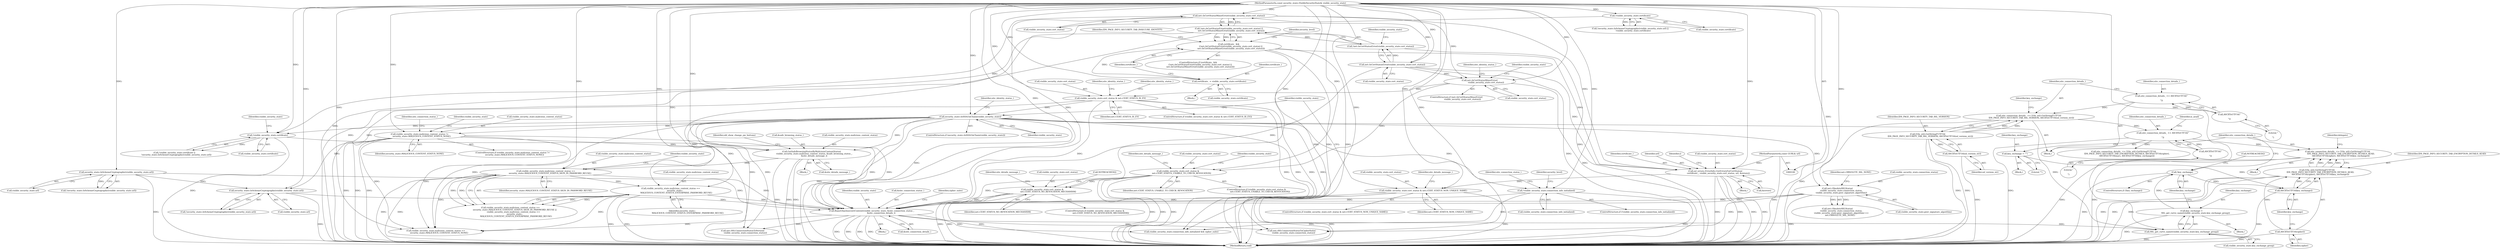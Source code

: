 digraph "0_Chrome_7cde8513c12a6e8ec5d1d1eb1cfd078d9adad3ef@API" {
"1000591" [label="(Call,site_connection_details_ += l10n_util::GetStringFUTF16(\n          IDS_PAGE_INFO_SECURITY_TAB_ENCRYPTION_DETAILS_AEAD,\n          ASCIIToUTF16(cipher), ASCIIToUTF16(key_exchange)))"];
"1000593" [label="(Call,l10n_util::GetStringFUTF16(\n          IDS_PAGE_INFO_SECURITY_TAB_ENCRYPTION_DETAILS_AEAD,\n          ASCIIToUTF16(cipher), ASCIIToUTF16(key_exchange)))"];
"1000595" [label="(Call,ASCIIToUTF16(cipher))"];
"1000597" [label="(Call,ASCIIToUTF16(key_exchange))"];
"1000588" [label="(Call,key_exchange = \"\")"];
"1000584" [label="(Call,!key_exchange)"];
"1000577" [label="(Call,key_exchange =\n            SSL_get_curve_name(visible_security_state.key_exchange_group))"];
"1000579" [label="(Call,SSL_get_curve_name(visible_security_state.key_exchange_group))"];
"1000508" [label="(Call,ReportAnyInsecureContent(visible_security_state, &site_connection_status_,\n                             &site_connection_details_))"];
"1000187" [label="(Call,net::IsCertStatusMinorError(visible_security_state.cert_status))"];
"1000183" [label="(Call,net::IsCertStatusError(visible_security_state.cert_status))"];
"1000103" [label="(MethodParameterIn,const security_state::VisibleSecurityState& visible_security_state)"];
"1000232" [label="(Call,visible_security_state.cert_status &\n           net::CERT_STATUS_UNABLE_TO_CHECK_REVOCATION)"];
"1000208" [label="(Call,net::IsCertStatusMinorError(\n                   visible_security_state.cert_status))"];
"1000471" [label="(Call,!visible_security_state.connection_info_initialized)"];
"1000313" [label="(Call,security_state::IsSHA1InChain(visible_security_state))"];
"1000262" [label="(Call,visible_security_state.cert_status & net::CERT_STATUS_IS_EV)"];
"1000423" [label="(Call,visible_security_state.malicious_content_status ==\n             security_state::MALICIOUS_CONTENT_STATUS_SIGN_IN_PASSWORD_REUSE)"];
"1000408" [label="(Call,GetSafeBrowsingStatusByMaliciousContentStatus(\n        visible_security_state.malicious_content_status, &safe_browsing_status_,\n        &site_details_message_))"];
"1000402" [label="(Call,visible_security_state.malicious_content_status !=\n      security_state::MALICIOUS_CONTENT_STATUS_NONE)"];
"1000452" [label="(Call,!visible_security_state.certificate)"];
"1000338" [label="(Call,!visible_security_state.certificate)"];
"1000489" [label="(Call,net::ObsoleteSSLStatus(\n            visible_security_state.connection_status,\n            visible_security_state.peer_signature_algorithm))"];
"1000457" [label="(Call,security_state::IsSchemeCryptographic(visible_security_state.url))"];
"1000334" [label="(Call,security_state::IsSchemeCryptographic(visible_security_state.url))"];
"1000244" [label="(Call,visible_security_state.cert_status &\n                  net::CERT_STATUS_NO_REVOCATION_MECHANISM)"];
"1000387" [label="(Call,visible_security_state.cert_status & net::CERT_STATUS_NON_UNIQUE_NAME)"];
"1000361" [label="(Call,ssl_errors::ErrorInfo::GetErrorsForCertStatus(\n         certificate_, visible_security_state.cert_status, url, &errors))"];
"1000179" [label="(Call,certificate_ &&\n      (!net::IsCertStatusError(visible_security_state.cert_status) ||\n       net::IsCertStatusMinorError(visible_security_state.cert_status)))"];
"1000173" [label="(Call,certificate_ = visible_security_state.certificate)"];
"1000181" [label="(Call,!net::IsCertStatusError(visible_security_state.cert_status) ||\n       net::IsCertStatusMinorError(visible_security_state.cert_status))"];
"1000182" [label="(Call,!net::IsCertStatusError(visible_security_state.cert_status))"];
"1000101" [label="(MethodParameterIn,const GURL& url)"];
"1000428" [label="(Call,visible_security_state.malicious_content_status ==\n             security_state::\n                 MALICIOUS_CONTENT_STATUS_ENTERPRISE_PASSWORD_REUSE)"];
"1000567" [label="(Call,site_connection_details_ += ASCIIToUTF16(\"\n\n\"))"];
"1000569" [label="(Call,ASCIIToUTF16(\"\n\n\"))"];
"1000544" [label="(Call,site_connection_details_ += l10n_util::GetStringFUTF16(\n        IDS_PAGE_INFO_SECURITY_TAB_SSL_VERSION, ASCIIToUTF16(ssl_version_str)))"];
"1000546" [label="(Call,l10n_util::GetStringFUTF16(\n        IDS_PAGE_INFO_SECURITY_TAB_SSL_VERSION, ASCIIToUTF16(ssl_version_str)))"];
"1000548" [label="(Call,ASCIIToUTF16(ssl_version_str))"];
"1000540" [label="(Call,site_connection_details_ += ASCIIToUTF16(\"\n\n\"))"];
"1000542" [label="(Call,ASCIIToUTF16(\"\n\n\"))"];
"1000572" [label="(Identifier,is_aead)"];
"1000182" [label="(Call,!net::IsCertStatusError(visible_security_state.cert_status))"];
"1000509" [label="(Identifier,visible_security_state)"];
"1000243" [label="(ControlStructure,if (visible_security_state.cert_status &\n                  net::CERT_STATUS_NO_REVOCATION_MECHANISM))"];
"1000314" [label="(Identifier,visible_security_state)"];
"1000362" [label="(Identifier,certificate_)"];
"1000257" [label="(Call,NOTREACHED())"];
"1000232" [label="(Call,visible_security_state.cert_status &\n           net::CERT_STATUS_UNABLE_TO_CHECK_REVOCATION)"];
"1000522" [label="(Call,visible_security_state.connection_info_initialized && cipher_suite)"];
"1000422" [label="(Call,visible_security_state.malicious_content_status ==\n             security_state::MALICIOUS_CONTENT_STATUS_SIGN_IN_PASSWORD_REUSE ||\n         visible_security_state.malicious_content_status ==\n             security_state::\n                 MALICIOUS_CONTENT_STATUS_ENTERPRISE_PASSWORD_REUSE)"];
"1000386" [label="(ControlStructure,if (visible_security_state.cert_status & net::CERT_STATUS_NON_UNIQUE_NAME))"];
"1000591" [label="(Call,site_connection_details_ += l10n_util::GetStringFUTF16(\n          IDS_PAGE_INFO_SECURITY_TAB_ENCRYPTION_DETAILS_AEAD,\n          ASCIIToUTF16(cipher), ASCIIToUTF16(key_exchange)))"];
"1000548" [label="(Call,ASCIIToUTF16(ssl_version_str))"];
"1000404" [label="(Identifier,visible_security_state)"];
"1000441" [label="(Identifier,site_connection_status_)"];
"1000178" [label="(ControlStructure,if (certificate_ &&\n      (!net::IsCertStatusError(visible_security_state.cert_status) ||\n       net::IsCertStatusMinorError(visible_security_state.cert_status))))"];
"1000402" [label="(Call,visible_security_state.malicious_content_status !=\n      security_state::MALICIOUS_CONTENT_STATUS_NONE)"];
"1000410" [label="(Identifier,visible_security_state)"];
"1000573" [label="(Block,)"];
"1000541" [label="(Identifier,site_connection_details_)"];
"1000592" [label="(Identifier,site_connection_details_)"];
"1000470" [label="(ControlStructure,if (!visible_security_state.connection_info_initialized))"];
"1000587" [label="(Call,NOTREACHED())"];
"1000233" [label="(Call,visible_security_state.cert_status)"];
"1000578" [label="(Identifier,key_exchange)"];
"1000179" [label="(Call,certificate_ &&\n      (!net::IsCertStatusError(visible_security_state.cert_status) ||\n       net::IsCertStatusMinorError(visible_security_state.cert_status)))"];
"1000585" [label="(Identifier,key_exchange)"];
"1000510" [label="(Call,&site_connection_status_)"];
"1000313" [label="(Call,security_state::IsSHA1InChain(visible_security_state))"];
"1000209" [label="(Call,visible_security_state.cert_status)"];
"1000236" [label="(Identifier,net::CERT_STATUS_UNABLE_TO_CHECK_REVOCATION)"];
"1000456" [label="(Call,!security_state::IsSchemeCryptographic(visible_security_state.url))"];
"1000568" [label="(Identifier,site_connection_details_)"];
"1000512" [label="(Call,&site_connection_details_)"];
"1000597" [label="(Call,ASCIIToUTF16(key_exchange))"];
"1000595" [label="(Call,ASCIIToUTF16(cipher))"];
"1000401" [label="(ControlStructure,if (visible_security_state.malicious_content_status !=\n      security_state::MALICIOUS_CONTENT_STATUS_NONE))"];
"1000593" [label="(Call,l10n_util::GetStringFUTF16(\n          IDS_PAGE_INFO_SECURITY_TAB_ENCRYPTION_DETAILS_AEAD,\n          ASCIIToUTF16(cipher), ASCIIToUTF16(key_exchange)))"];
"1000334" [label="(Call,security_state::IsSchemeCryptographic(visible_security_state.url))"];
"1000335" [label="(Call,visible_security_state.url)"];
"1000367" [label="(Call,&errors)"];
"1000496" [label="(Identifier,net::OBSOLETE_SSL_NONE)"];
"1000483" [label="(Block,)"];
"1000458" [label="(Call,visible_security_state.url)"];
"1000248" [label="(Identifier,net::CERT_STATUS_NO_REVOCATION_MECHANISM)"];
"1000414" [label="(Call,&site_details_message_)"];
"1000527" [label="(Block,)"];
"1000189" [label="(Identifier,visible_security_state)"];
"1000453" [label="(Call,visible_security_state.certificate)"];
"1000251" [label="(Identifier,site_details_message_)"];
"1000596" [label="(Identifier,cipher)"];
"1000432" [label="(Identifier,security_state::\n                 MALICIOUS_CONTENT_STATUS_ENTERPRISE_PASSWORD_REUSE)"];
"1000406" [label="(Identifier,security_state::MALICIOUS_CONTENT_STATUS_NONE)"];
"1000546" [label="(Call,l10n_util::GetStringFUTF16(\n        IDS_PAGE_INFO_SECURITY_TAB_SSL_VERSION, ASCIIToUTF16(ssl_version_str)))"];
"1000457" [label="(Call,security_state::IsSchemeCryptographic(visible_security_state.url))"];
"1000542" [label="(Call,ASCIIToUTF16(\"\n\n\"))"];
"1000264" [label="(Identifier,visible_security_state)"];
"1000477" [label="(Identifier,security_level)"];
"1000488" [label="(Call,net::ObsoleteSSLStatus(\n            visible_security_state.connection_status,\n            visible_security_state.peer_signature_algorithm) ==\n        net::OBSOLETE_SSL_NONE)"];
"1000452" [label="(Call,!visible_security_state.certificate)"];
"1000245" [label="(Call,visible_security_state.cert_status)"];
"1000557" [label="(Identifier,key_exchange)"];
"1000489" [label="(Call,net::ObsoleteSSLStatus(\n            visible_security_state.connection_status,\n            visible_security_state.peer_signature_algorithm))"];
"1000544" [label="(Call,site_connection_details_ += l10n_util::GetStringFUTF16(\n        IDS_PAGE_INFO_SECURITY_TAB_SSL_VERSION, ASCIIToUTF16(ssl_version_str)))"];
"1000588" [label="(Call,key_exchange = \"\")"];
"1000423" [label="(Call,visible_security_state.malicious_content_status ==\n             security_state::MALICIOUS_CONTENT_STATUS_SIGN_IN_PASSWORD_REUSE)"];
"1000451" [label="(Call,!visible_security_state.certificate ||\n      !security_state::IsSchemeCryptographic(visible_security_state.url))"];
"1000407" [label="(Block,)"];
"1000428" [label="(Call,visible_security_state.malicious_content_status ==\n             security_state::\n                 MALICIOUS_CONTENT_STATUS_ENTERPRISE_PASSWORD_REUSE)"];
"1000244" [label="(Call,visible_security_state.cert_status &\n                  net::CERT_STATUS_NO_REVOCATION_MECHANISM)"];
"1000263" [label="(Call,visible_security_state.cert_status)"];
"1000547" [label="(Identifier,IDS_PAGE_INFO_SECURITY_TAB_SSL_VERSION)"];
"1000231" [label="(ControlStructure,if (visible_security_state.cert_status &\n           net::CERT_STATUS_UNABLE_TO_CHECK_REVOCATION))"];
"1000361" [label="(Call,ssl_errors::ErrorInfo::GetErrorsForCertStatus(\n         certificate_, visible_security_state.cert_status, url, &errors))"];
"1000387" [label="(Call,visible_security_state.cert_status & net::CERT_STATUS_NON_UNIQUE_NAME)"];
"1000175" [label="(Call,visible_security_state.certificate)"];
"1000330" [label="(Identifier,IDS_PAGE_INFO_SECURITY_TAB_INSECURE_IDENTITY)"];
"1000586" [label="(Block,)"];
"1000427" [label="(Identifier,security_state::MALICIOUS_CONTENT_STATUS_SIGN_IN_PASSWORD_REUSE)"];
"1000490" [label="(Call,visible_security_state.connection_status)"];
"1000366" [label="(Identifier,url)"];
"1000540" [label="(Call,site_connection_details_ += ASCIIToUTF16(\"\n\n\"))"];
"1000531" [label="(Call,net::SSLConnectionStatusToVersion(\n        visible_security_state.connection_status))"];
"1000372" [label="(Identifier,i)"];
"1000517" [label="(Call,net::SSLConnectionStatusToCipherSuite(\n      visible_security_state.connection_status))"];
"1000545" [label="(Identifier,site_connection_details_)"];
"1000104" [label="(Block,)"];
"1000485" [label="(Identifier,site_connection_status_)"];
"1000101" [label="(MethodParameterIn,const GURL& url)"];
"1000299" [label="(Identifier,site_identity_status_)"];
"1000409" [label="(Call,visible_security_state.malicious_content_status)"];
"1000183" [label="(Call,net::IsCertStatusError(visible_security_state.cert_status))"];
"1000567" [label="(Call,site_connection_details_ += ASCIIToUTF16(\"\n\n\"))"];
"1000549" [label="(Identifier,ssl_version_str)"];
"1000103" [label="(MethodParameterIn,const security_state::VisibleSecurityState& visible_security_state)"];
"1000613" [label="(Identifier,delegate)"];
"1000623" [label="(Call,visible_security_state.malicious_content_status ==\n          security_state::MALICIOUS_CONTENT_STATUS_NONE)"];
"1000269" [label="(Identifier,site_identity_status_)"];
"1000338" [label="(Call,!visible_security_state.certificate)"];
"1000408" [label="(Call,GetSafeBrowsingStatusByMaliciousContentStatus(\n        visible_security_state.malicious_content_status, &safe_browsing_status_,\n        &site_details_message_))"];
"1000516" [label="(Identifier,cipher_suite)"];
"1000174" [label="(Identifier,certificate_)"];
"1000317" [label="(Identifier,site_identity_status_)"];
"1000601" [label="(Call,site_connection_details_ += l10n_util::GetStringFUTF16(\n          IDS_PAGE_INFO_SECURITY_TAB_ENCRYPTION_DETAILS, ASCIIToUTF16(cipher),\n          ASCIIToUTF16(mac), ASCIIToUTF16(key_exchange)))"];
"1000394" [label="(Identifier,site_details_message_)"];
"1000543" [label="(Literal,\"\n\n\")"];
"1000208" [label="(Call,net::IsCertStatusMinorError(\n                   visible_security_state.cert_status))"];
"1000262" [label="(Call,visible_security_state.cert_status & net::CERT_STATUS_IS_EV)"];
"1000403" [label="(Call,visible_security_state.malicious_content_status)"];
"1000579" [label="(Call,SSL_get_curve_name(visible_security_state.key_exchange_group))"];
"1000569" [label="(Call,ASCIIToUTF16(\"\n\n\"))"];
"1000327" [label="(Block,)"];
"1000388" [label="(Call,visible_security_state.cert_status)"];
"1000188" [label="(Call,visible_security_state.cert_status)"];
"1000570" [label="(Literal,\"\n\n\")"];
"1000246" [label="(Identifier,visible_security_state)"];
"1000577" [label="(Call,key_exchange =\n            SSL_get_curve_name(visible_security_state.key_exchange_group))"];
"1000424" [label="(Call,visible_security_state.malicious_content_status)"];
"1000576" [label="(Block,)"];
"1000584" [label="(Call,!key_exchange)"];
"1000194" [label="(Identifier,security_level)"];
"1000332" [label="(Call,!security_state::IsSchemeCryptographic(visible_security_state.url) ||\n         !visible_security_state.certificate)"];
"1000628" [label="(MethodReturn,void)"];
"1000180" [label="(Identifier,certificate_)"];
"1000471" [label="(Call,!visible_security_state.connection_info_initialized)"];
"1000184" [label="(Call,visible_security_state.cert_status)"];
"1000418" [label="(Identifier,old_show_change_pw_buttons)"];
"1000589" [label="(Identifier,key_exchange)"];
"1000214" [label="(Identifier,site_identity_status_)"];
"1000312" [label="(ControlStructure,if (security_state::IsSHA1InChain(visible_security_state)))"];
"1000391" [label="(Identifier,net::CERT_STATUS_NON_UNIQUE_NAME)"];
"1000266" [label="(Identifier,net::CERT_STATUS_IS_EV)"];
"1000508" [label="(Call,ReportAnyInsecureContent(visible_security_state, &site_connection_status_,\n                             &site_connection_details_))"];
"1000207" [label="(ControlStructure,if (net::IsCertStatusMinorError(\n                   visible_security_state.cert_status)))"];
"1000472" [label="(Call,visible_security_state.connection_info_initialized)"];
"1000187" [label="(Call,net::IsCertStatusMinorError(visible_security_state.cert_status))"];
"1000429" [label="(Call,visible_security_state.malicious_content_status)"];
"1000580" [label="(Call,visible_security_state.key_exchange_group)"];
"1000493" [label="(Call,visible_security_state.peer_signature_algorithm)"];
"1000430" [label="(Identifier,visible_security_state)"];
"1000598" [label="(Identifier,key_exchange)"];
"1000261" [label="(ControlStructure,if (visible_security_state.cert_status & net::CERT_STATUS_IS_EV))"];
"1000412" [label="(Call,&safe_browsing_status_)"];
"1000173" [label="(Call,certificate_ = visible_security_state.certificate)"];
"1000333" [label="(Call,!security_state::IsSchemeCryptographic(visible_security_state.url))"];
"1000339" [label="(Call,visible_security_state.certificate)"];
"1000459" [label="(Identifier,visible_security_state)"];
"1000363" [label="(Call,visible_security_state.cert_status)"];
"1000583" [label="(ControlStructure,if (!key_exchange))"];
"1000239" [label="(Identifier,site_details_message_)"];
"1000590" [label="(Literal,\"\")"];
"1000181" [label="(Call,!net::IsCertStatusError(visible_security_state.cert_status) ||\n       net::IsCertStatusMinorError(visible_security_state.cert_status))"];
"1000594" [label="(Identifier,IDS_PAGE_INFO_SECURITY_TAB_ENCRYPTION_DETAILS_AEAD)"];
"1000591" -> "1000573"  [label="AST: "];
"1000591" -> "1000593"  [label="CFG: "];
"1000592" -> "1000591"  [label="AST: "];
"1000593" -> "1000591"  [label="AST: "];
"1000613" -> "1000591"  [label="CFG: "];
"1000591" -> "1000628"  [label="DDG: "];
"1000591" -> "1000628"  [label="DDG: "];
"1000593" -> "1000591"  [label="DDG: "];
"1000593" -> "1000591"  [label="DDG: "];
"1000593" -> "1000591"  [label="DDG: "];
"1000567" -> "1000591"  [label="DDG: "];
"1000593" -> "1000597"  [label="CFG: "];
"1000594" -> "1000593"  [label="AST: "];
"1000595" -> "1000593"  [label="AST: "];
"1000597" -> "1000593"  [label="AST: "];
"1000593" -> "1000628"  [label="DDG: "];
"1000593" -> "1000628"  [label="DDG: "];
"1000593" -> "1000628"  [label="DDG: "];
"1000595" -> "1000593"  [label="DDG: "];
"1000597" -> "1000593"  [label="DDG: "];
"1000595" -> "1000596"  [label="CFG: "];
"1000596" -> "1000595"  [label="AST: "];
"1000598" -> "1000595"  [label="CFG: "];
"1000595" -> "1000628"  [label="DDG: "];
"1000597" -> "1000598"  [label="CFG: "];
"1000598" -> "1000597"  [label="AST: "];
"1000597" -> "1000628"  [label="DDG: "];
"1000588" -> "1000597"  [label="DDG: "];
"1000584" -> "1000597"  [label="DDG: "];
"1000588" -> "1000586"  [label="AST: "];
"1000588" -> "1000590"  [label="CFG: "];
"1000589" -> "1000588"  [label="AST: "];
"1000590" -> "1000588"  [label="AST: "];
"1000592" -> "1000588"  [label="CFG: "];
"1000584" -> "1000583"  [label="AST: "];
"1000584" -> "1000585"  [label="CFG: "];
"1000585" -> "1000584"  [label="AST: "];
"1000587" -> "1000584"  [label="CFG: "];
"1000592" -> "1000584"  [label="CFG: "];
"1000584" -> "1000628"  [label="DDG: "];
"1000577" -> "1000584"  [label="DDG: "];
"1000577" -> "1000576"  [label="AST: "];
"1000577" -> "1000579"  [label="CFG: "];
"1000578" -> "1000577"  [label="AST: "];
"1000579" -> "1000577"  [label="AST: "];
"1000585" -> "1000577"  [label="CFG: "];
"1000577" -> "1000628"  [label="DDG: "];
"1000579" -> "1000577"  [label="DDG: "];
"1000579" -> "1000580"  [label="CFG: "];
"1000580" -> "1000579"  [label="AST: "];
"1000579" -> "1000628"  [label="DDG: "];
"1000508" -> "1000579"  [label="DDG: "];
"1000313" -> "1000579"  [label="DDG: "];
"1000103" -> "1000579"  [label="DDG: "];
"1000508" -> "1000483"  [label="AST: "];
"1000508" -> "1000512"  [label="CFG: "];
"1000509" -> "1000508"  [label="AST: "];
"1000510" -> "1000508"  [label="AST: "];
"1000512" -> "1000508"  [label="AST: "];
"1000516" -> "1000508"  [label="CFG: "];
"1000508" -> "1000628"  [label="DDG: "];
"1000508" -> "1000628"  [label="DDG: "];
"1000508" -> "1000628"  [label="DDG: "];
"1000508" -> "1000628"  [label="DDG: "];
"1000187" -> "1000508"  [label="DDG: "];
"1000232" -> "1000508"  [label="DDG: "];
"1000471" -> "1000508"  [label="DDG: "];
"1000262" -> "1000508"  [label="DDG: "];
"1000423" -> "1000508"  [label="DDG: "];
"1000452" -> "1000508"  [label="DDG: "];
"1000489" -> "1000508"  [label="DDG: "];
"1000489" -> "1000508"  [label="DDG: "];
"1000457" -> "1000508"  [label="DDG: "];
"1000244" -> "1000508"  [label="DDG: "];
"1000313" -> "1000508"  [label="DDG: "];
"1000183" -> "1000508"  [label="DDG: "];
"1000387" -> "1000508"  [label="DDG: "];
"1000402" -> "1000508"  [label="DDG: "];
"1000428" -> "1000508"  [label="DDG: "];
"1000334" -> "1000508"  [label="DDG: "];
"1000103" -> "1000508"  [label="DDG: "];
"1000508" -> "1000517"  [label="DDG: "];
"1000508" -> "1000522"  [label="DDG: "];
"1000508" -> "1000531"  [label="DDG: "];
"1000508" -> "1000623"  [label="DDG: "];
"1000187" -> "1000181"  [label="AST: "];
"1000187" -> "1000188"  [label="CFG: "];
"1000188" -> "1000187"  [label="AST: "];
"1000181" -> "1000187"  [label="CFG: "];
"1000187" -> "1000628"  [label="DDG: "];
"1000187" -> "1000181"  [label="DDG: "];
"1000183" -> "1000187"  [label="DDG: "];
"1000103" -> "1000187"  [label="DDG: "];
"1000187" -> "1000208"  [label="DDG: "];
"1000187" -> "1000361"  [label="DDG: "];
"1000183" -> "1000182"  [label="AST: "];
"1000183" -> "1000184"  [label="CFG: "];
"1000184" -> "1000183"  [label="AST: "];
"1000182" -> "1000183"  [label="CFG: "];
"1000183" -> "1000628"  [label="DDG: "];
"1000183" -> "1000182"  [label="DDG: "];
"1000103" -> "1000183"  [label="DDG: "];
"1000183" -> "1000208"  [label="DDG: "];
"1000183" -> "1000361"  [label="DDG: "];
"1000103" -> "1000100"  [label="AST: "];
"1000103" -> "1000628"  [label="DDG: "];
"1000103" -> "1000173"  [label="DDG: "];
"1000103" -> "1000208"  [label="DDG: "];
"1000103" -> "1000232"  [label="DDG: "];
"1000103" -> "1000244"  [label="DDG: "];
"1000103" -> "1000262"  [label="DDG: "];
"1000103" -> "1000313"  [label="DDG: "];
"1000103" -> "1000334"  [label="DDG: "];
"1000103" -> "1000338"  [label="DDG: "];
"1000103" -> "1000361"  [label="DDG: "];
"1000103" -> "1000387"  [label="DDG: "];
"1000103" -> "1000402"  [label="DDG: "];
"1000103" -> "1000408"  [label="DDG: "];
"1000103" -> "1000423"  [label="DDG: "];
"1000103" -> "1000428"  [label="DDG: "];
"1000103" -> "1000452"  [label="DDG: "];
"1000103" -> "1000457"  [label="DDG: "];
"1000103" -> "1000471"  [label="DDG: "];
"1000103" -> "1000489"  [label="DDG: "];
"1000103" -> "1000517"  [label="DDG: "];
"1000103" -> "1000522"  [label="DDG: "];
"1000103" -> "1000531"  [label="DDG: "];
"1000103" -> "1000623"  [label="DDG: "];
"1000232" -> "1000231"  [label="AST: "];
"1000232" -> "1000236"  [label="CFG: "];
"1000233" -> "1000232"  [label="AST: "];
"1000236" -> "1000232"  [label="AST: "];
"1000239" -> "1000232"  [label="CFG: "];
"1000246" -> "1000232"  [label="CFG: "];
"1000232" -> "1000628"  [label="DDG: "];
"1000232" -> "1000628"  [label="DDG: "];
"1000232" -> "1000628"  [label="DDG: "];
"1000208" -> "1000232"  [label="DDG: "];
"1000232" -> "1000244"  [label="DDG: "];
"1000208" -> "1000207"  [label="AST: "];
"1000208" -> "1000209"  [label="CFG: "];
"1000209" -> "1000208"  [label="AST: "];
"1000214" -> "1000208"  [label="CFG: "];
"1000264" -> "1000208"  [label="CFG: "];
"1000208" -> "1000628"  [label="DDG: "];
"1000208" -> "1000262"  [label="DDG: "];
"1000471" -> "1000470"  [label="AST: "];
"1000471" -> "1000472"  [label="CFG: "];
"1000472" -> "1000471"  [label="AST: "];
"1000477" -> "1000471"  [label="CFG: "];
"1000485" -> "1000471"  [label="CFG: "];
"1000471" -> "1000628"  [label="DDG: "];
"1000313" -> "1000471"  [label="DDG: "];
"1000471" -> "1000522"  [label="DDG: "];
"1000313" -> "1000312"  [label="AST: "];
"1000313" -> "1000314"  [label="CFG: "];
"1000314" -> "1000313"  [label="AST: "];
"1000317" -> "1000313"  [label="CFG: "];
"1000404" -> "1000313"  [label="CFG: "];
"1000313" -> "1000628"  [label="DDG: "];
"1000313" -> "1000628"  [label="DDG: "];
"1000262" -> "1000313"  [label="DDG: "];
"1000313" -> "1000402"  [label="DDG: "];
"1000313" -> "1000408"  [label="DDG: "];
"1000313" -> "1000423"  [label="DDG: "];
"1000313" -> "1000428"  [label="DDG: "];
"1000313" -> "1000452"  [label="DDG: "];
"1000313" -> "1000457"  [label="DDG: "];
"1000313" -> "1000489"  [label="DDG: "];
"1000313" -> "1000517"  [label="DDG: "];
"1000313" -> "1000522"  [label="DDG: "];
"1000313" -> "1000531"  [label="DDG: "];
"1000313" -> "1000623"  [label="DDG: "];
"1000262" -> "1000261"  [label="AST: "];
"1000262" -> "1000266"  [label="CFG: "];
"1000263" -> "1000262"  [label="AST: "];
"1000266" -> "1000262"  [label="AST: "];
"1000269" -> "1000262"  [label="CFG: "];
"1000299" -> "1000262"  [label="CFG: "];
"1000262" -> "1000628"  [label="DDG: "];
"1000262" -> "1000628"  [label="DDG: "];
"1000262" -> "1000628"  [label="DDG: "];
"1000423" -> "1000422"  [label="AST: "];
"1000423" -> "1000427"  [label="CFG: "];
"1000424" -> "1000423"  [label="AST: "];
"1000427" -> "1000423"  [label="AST: "];
"1000430" -> "1000423"  [label="CFG: "];
"1000422" -> "1000423"  [label="CFG: "];
"1000423" -> "1000628"  [label="DDG: "];
"1000423" -> "1000628"  [label="DDG: "];
"1000423" -> "1000422"  [label="DDG: "];
"1000423" -> "1000422"  [label="DDG: "];
"1000408" -> "1000423"  [label="DDG: "];
"1000423" -> "1000428"  [label="DDG: "];
"1000423" -> "1000623"  [label="DDG: "];
"1000408" -> "1000407"  [label="AST: "];
"1000408" -> "1000414"  [label="CFG: "];
"1000409" -> "1000408"  [label="AST: "];
"1000412" -> "1000408"  [label="AST: "];
"1000414" -> "1000408"  [label="AST: "];
"1000418" -> "1000408"  [label="CFG: "];
"1000408" -> "1000628"  [label="DDG: "];
"1000408" -> "1000628"  [label="DDG: "];
"1000408" -> "1000628"  [label="DDG: "];
"1000402" -> "1000408"  [label="DDG: "];
"1000402" -> "1000401"  [label="AST: "];
"1000402" -> "1000406"  [label="CFG: "];
"1000403" -> "1000402"  [label="AST: "];
"1000406" -> "1000402"  [label="AST: "];
"1000410" -> "1000402"  [label="CFG: "];
"1000441" -> "1000402"  [label="CFG: "];
"1000402" -> "1000628"  [label="DDG: "];
"1000402" -> "1000628"  [label="DDG: "];
"1000402" -> "1000628"  [label="DDG: "];
"1000402" -> "1000623"  [label="DDG: "];
"1000402" -> "1000623"  [label="DDG: "];
"1000452" -> "1000451"  [label="AST: "];
"1000452" -> "1000453"  [label="CFG: "];
"1000453" -> "1000452"  [label="AST: "];
"1000459" -> "1000452"  [label="CFG: "];
"1000451" -> "1000452"  [label="CFG: "];
"1000452" -> "1000628"  [label="DDG: "];
"1000452" -> "1000451"  [label="DDG: "];
"1000338" -> "1000452"  [label="DDG: "];
"1000338" -> "1000332"  [label="AST: "];
"1000338" -> "1000339"  [label="CFG: "];
"1000339" -> "1000338"  [label="AST: "];
"1000332" -> "1000338"  [label="CFG: "];
"1000338" -> "1000332"  [label="DDG: "];
"1000489" -> "1000488"  [label="AST: "];
"1000489" -> "1000493"  [label="CFG: "];
"1000490" -> "1000489"  [label="AST: "];
"1000493" -> "1000489"  [label="AST: "];
"1000496" -> "1000489"  [label="CFG: "];
"1000489" -> "1000628"  [label="DDG: "];
"1000489" -> "1000488"  [label="DDG: "];
"1000489" -> "1000488"  [label="DDG: "];
"1000489" -> "1000517"  [label="DDG: "];
"1000457" -> "1000456"  [label="AST: "];
"1000457" -> "1000458"  [label="CFG: "];
"1000458" -> "1000457"  [label="AST: "];
"1000456" -> "1000457"  [label="CFG: "];
"1000457" -> "1000628"  [label="DDG: "];
"1000457" -> "1000456"  [label="DDG: "];
"1000334" -> "1000457"  [label="DDG: "];
"1000334" -> "1000333"  [label="AST: "];
"1000334" -> "1000335"  [label="CFG: "];
"1000335" -> "1000334"  [label="AST: "];
"1000333" -> "1000334"  [label="CFG: "];
"1000334" -> "1000628"  [label="DDG: "];
"1000334" -> "1000333"  [label="DDG: "];
"1000244" -> "1000243"  [label="AST: "];
"1000244" -> "1000248"  [label="CFG: "];
"1000245" -> "1000244"  [label="AST: "];
"1000248" -> "1000244"  [label="AST: "];
"1000251" -> "1000244"  [label="CFG: "];
"1000257" -> "1000244"  [label="CFG: "];
"1000244" -> "1000628"  [label="DDG: "];
"1000244" -> "1000628"  [label="DDG: "];
"1000244" -> "1000628"  [label="DDG: "];
"1000387" -> "1000386"  [label="AST: "];
"1000387" -> "1000391"  [label="CFG: "];
"1000388" -> "1000387"  [label="AST: "];
"1000391" -> "1000387"  [label="AST: "];
"1000394" -> "1000387"  [label="CFG: "];
"1000404" -> "1000387"  [label="CFG: "];
"1000387" -> "1000628"  [label="DDG: "];
"1000387" -> "1000628"  [label="DDG: "];
"1000387" -> "1000628"  [label="DDG: "];
"1000361" -> "1000387"  [label="DDG: "];
"1000361" -> "1000327"  [label="AST: "];
"1000361" -> "1000367"  [label="CFG: "];
"1000362" -> "1000361"  [label="AST: "];
"1000363" -> "1000361"  [label="AST: "];
"1000366" -> "1000361"  [label="AST: "];
"1000367" -> "1000361"  [label="AST: "];
"1000372" -> "1000361"  [label="CFG: "];
"1000361" -> "1000628"  [label="DDG: "];
"1000361" -> "1000628"  [label="DDG: "];
"1000361" -> "1000628"  [label="DDG: "];
"1000361" -> "1000628"  [label="DDG: "];
"1000179" -> "1000361"  [label="DDG: "];
"1000101" -> "1000361"  [label="DDG: "];
"1000179" -> "1000178"  [label="AST: "];
"1000179" -> "1000180"  [label="CFG: "];
"1000179" -> "1000181"  [label="CFG: "];
"1000180" -> "1000179"  [label="AST: "];
"1000181" -> "1000179"  [label="AST: "];
"1000194" -> "1000179"  [label="CFG: "];
"1000330" -> "1000179"  [label="CFG: "];
"1000179" -> "1000628"  [label="DDG: "];
"1000179" -> "1000628"  [label="DDG: "];
"1000179" -> "1000628"  [label="DDG: "];
"1000173" -> "1000179"  [label="DDG: "];
"1000181" -> "1000179"  [label="DDG: "];
"1000181" -> "1000179"  [label="DDG: "];
"1000173" -> "1000104"  [label="AST: "];
"1000173" -> "1000175"  [label="CFG: "];
"1000174" -> "1000173"  [label="AST: "];
"1000175" -> "1000173"  [label="AST: "];
"1000180" -> "1000173"  [label="CFG: "];
"1000181" -> "1000182"  [label="CFG: "];
"1000182" -> "1000181"  [label="AST: "];
"1000181" -> "1000628"  [label="DDG: "];
"1000181" -> "1000628"  [label="DDG: "];
"1000182" -> "1000181"  [label="DDG: "];
"1000189" -> "1000182"  [label="CFG: "];
"1000182" -> "1000628"  [label="DDG: "];
"1000101" -> "1000100"  [label="AST: "];
"1000101" -> "1000628"  [label="DDG: "];
"1000428" -> "1000422"  [label="AST: "];
"1000428" -> "1000432"  [label="CFG: "];
"1000429" -> "1000428"  [label="AST: "];
"1000432" -> "1000428"  [label="AST: "];
"1000422" -> "1000428"  [label="CFG: "];
"1000428" -> "1000628"  [label="DDG: "];
"1000428" -> "1000628"  [label="DDG: "];
"1000428" -> "1000422"  [label="DDG: "];
"1000428" -> "1000422"  [label="DDG: "];
"1000428" -> "1000623"  [label="DDG: "];
"1000567" -> "1000527"  [label="AST: "];
"1000567" -> "1000569"  [label="CFG: "];
"1000568" -> "1000567"  [label="AST: "];
"1000569" -> "1000567"  [label="AST: "];
"1000572" -> "1000567"  [label="CFG: "];
"1000567" -> "1000628"  [label="DDG: "];
"1000569" -> "1000567"  [label="DDG: "];
"1000544" -> "1000567"  [label="DDG: "];
"1000567" -> "1000601"  [label="DDG: "];
"1000569" -> "1000570"  [label="CFG: "];
"1000570" -> "1000569"  [label="AST: "];
"1000544" -> "1000527"  [label="AST: "];
"1000544" -> "1000546"  [label="CFG: "];
"1000545" -> "1000544"  [label="AST: "];
"1000546" -> "1000544"  [label="AST: "];
"1000557" -> "1000544"  [label="CFG: "];
"1000544" -> "1000628"  [label="DDG: "];
"1000546" -> "1000544"  [label="DDG: "];
"1000546" -> "1000544"  [label="DDG: "];
"1000540" -> "1000544"  [label="DDG: "];
"1000546" -> "1000548"  [label="CFG: "];
"1000547" -> "1000546"  [label="AST: "];
"1000548" -> "1000546"  [label="AST: "];
"1000546" -> "1000628"  [label="DDG: "];
"1000546" -> "1000628"  [label="DDG: "];
"1000548" -> "1000546"  [label="DDG: "];
"1000548" -> "1000549"  [label="CFG: "];
"1000549" -> "1000548"  [label="AST: "];
"1000548" -> "1000628"  [label="DDG: "];
"1000540" -> "1000527"  [label="AST: "];
"1000540" -> "1000542"  [label="CFG: "];
"1000541" -> "1000540"  [label="AST: "];
"1000542" -> "1000540"  [label="AST: "];
"1000545" -> "1000540"  [label="CFG: "];
"1000542" -> "1000540"  [label="DDG: "];
"1000542" -> "1000543"  [label="CFG: "];
"1000543" -> "1000542"  [label="AST: "];
}
